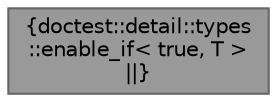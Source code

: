 digraph "doctest::detail::types::enable_if&lt; true, T &gt;"
{
 // LATEX_PDF_SIZE
  bgcolor="transparent";
  edge [fontname=Helvetica,fontsize=10,labelfontname=Helvetica,labelfontsize=10];
  node [fontname=Helvetica,fontsize=10,shape=box,height=0.2,width=0.4];
  Node1 [label="{doctest::detail::types\l::enable_if\< true, T \>\n||}",height=0.2,width=0.4,color="gray40", fillcolor="grey60", style="filled", fontcolor="black",tooltip=" "];
}

